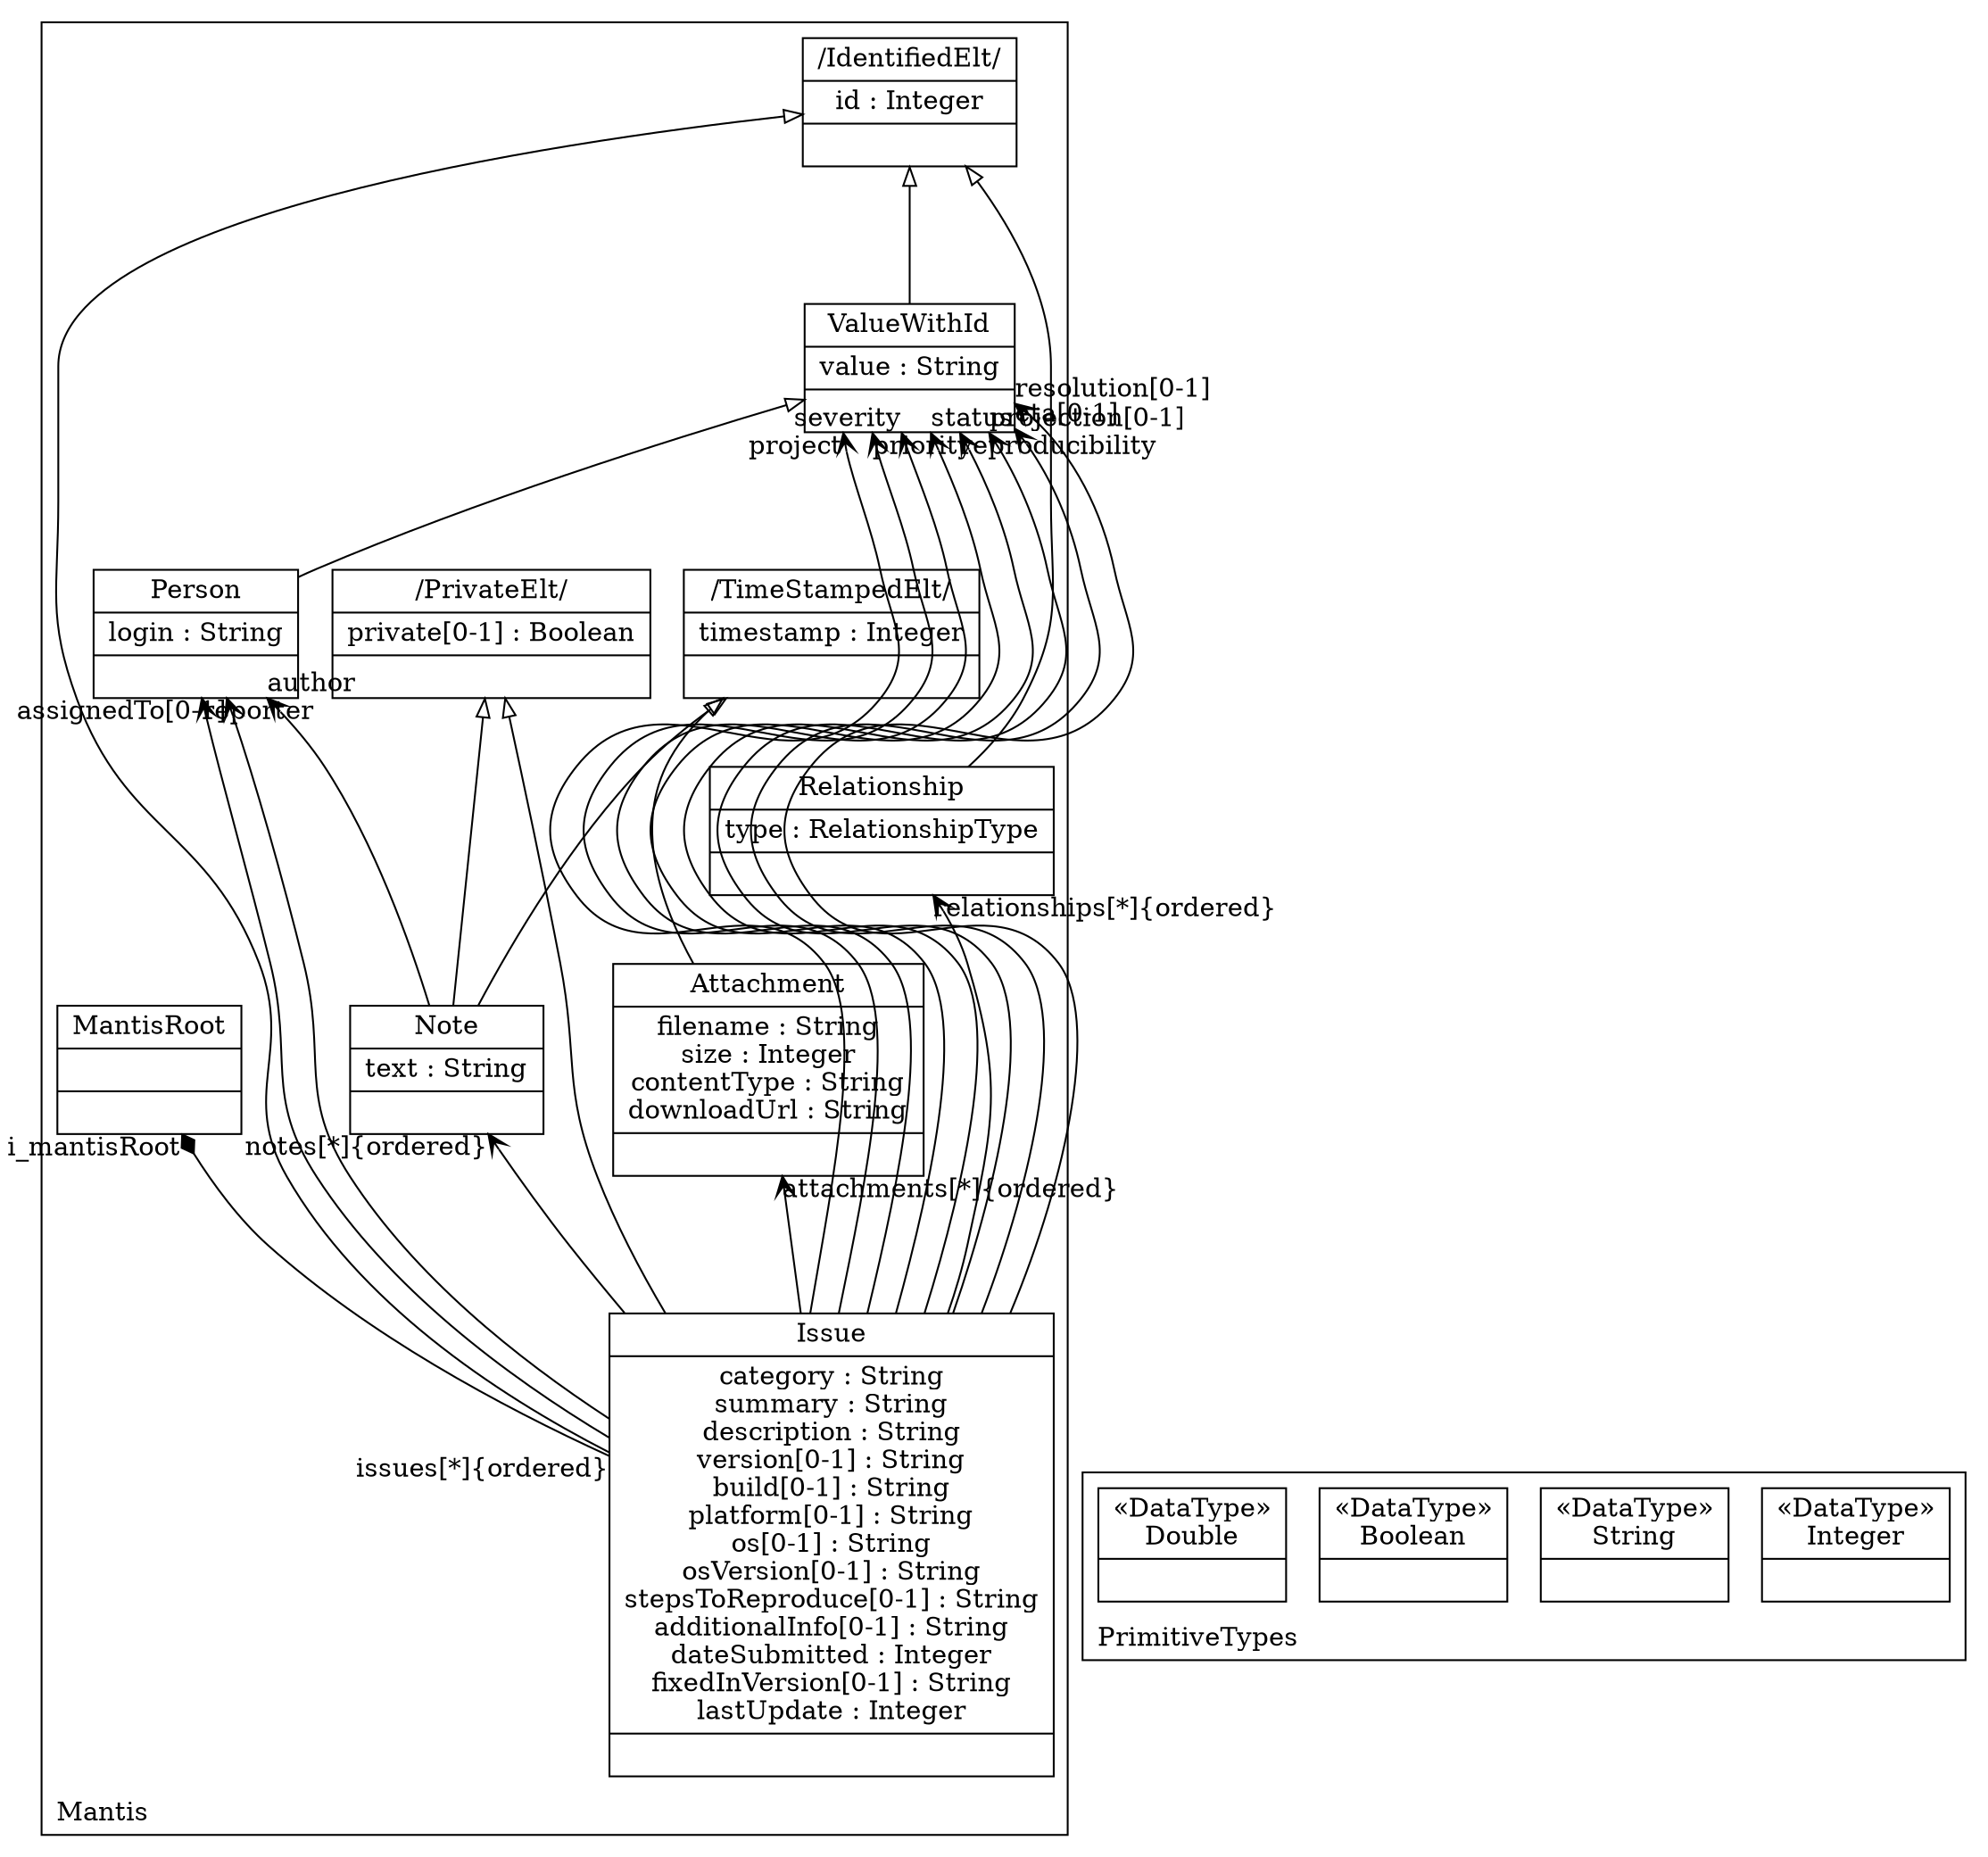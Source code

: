 digraph "KM3 Model in DOT" {
graph[rankdir=BT,labeljust=l,labelloc=t,nodeSep=0.75,compound=true];
 subgraph "cluster_Mantis"{
labelloc=t
color=black
label=Mantis
 node[shape=record];
MantisRoot[label="{MantisRoot| | }"]
;
 node[shape=record];
IdentifiedElt[label="{/IdentifiedElt/|id : Integer| }"]
;
 node[shape=record];
PrivateElt[label="{/PrivateElt/|private[0-1] : Boolean| }"]
;
 node[shape=record];
Issue[label="{Issue|category : String\nsummary : String\ndescription : String\nversion[0-1] : String\nbuild[0-1] : String\nplatform[0-1] : String\nos[0-1] : String\nosVersion[0-1] : String\nstepsToReproduce[0-1] : String\nadditionalInfo[0-1] : String\ndateSubmitted : Integer\nfixedInVersion[0-1] : String\nlastUpdate : Integer| }"]
 Issue->MantisRoot[arrowhead=diamond,arrowtail=none,headlabel="i_mantisRoot",taillabel="issues[*]{ordered}",group=MantisRoot,minlen=2,constraint=true,]
 Issue->ValueWithId[arrowhead=vee,arrowtail=diamond,headlabel="project",group=ValueWithId,minlen=2,constraint=true,]
 Issue->ValueWithId[arrowhead=vee,arrowtail=diamond,headlabel="priority",group=ValueWithId,minlen=2,constraint=true,]
 Issue->ValueWithId[arrowhead=vee,arrowtail=diamond,headlabel="severity",group=ValueWithId,minlen=2,constraint=true,]
 Issue->ValueWithId[arrowhead=vee,arrowtail=diamond,headlabel="status",group=ValueWithId,minlen=2,constraint=true,]
 Issue->Person[arrowhead=vee,arrowtail=diamond,headlabel="reporter",group=Person,minlen=2,constraint=true,]
 Issue->ValueWithId[arrowhead=vee,arrowtail=diamond,headlabel="reproducibility",group=ValueWithId,minlen=2,constraint=true,]
 Issue->Person[arrowhead=vee,arrowtail=diamond,headlabel="assignedTo[0-1]",group=Person,minlen=2,constraint=true,]
 Issue->ValueWithId[arrowhead=vee,arrowtail=diamond,headlabel="projection[0-1]",group=ValueWithId,minlen=2,constraint=true,]
 Issue->ValueWithId[arrowhead=vee,arrowtail=diamond,headlabel="eta[0-1]",group=ValueWithId,minlen=2,constraint=true,]
 Issue->ValueWithId[arrowhead=vee,arrowtail=diamond,headlabel="resolution[0-1]",group=ValueWithId,minlen=2,constraint=true,]
 Issue->Attachment[arrowhead=vee,arrowtail=diamond,headlabel="attachments[*]{ordered}",group=Attachment,minlen=2,constraint=true,]
 Issue->Relationship[arrowhead=vee,arrowtail=diamond,headlabel="relationships[*]{ordered}",group=Relationship,minlen=2,constraint=true,]
 Issue->Note[arrowhead=vee,arrowtail=diamond,headlabel="notes[*]{ordered}",group=Note,minlen=2,constraint=true,]
 Issue->IdentifiedElt[arrowhead=onormal,group=IdentifiedElt,minlen=2,constraint=true,]
 Issue->PrivateElt[arrowhead=onormal,group=PrivateElt,minlen=2,constraint=true,]
;
 node[shape=record];
ValueWithId[label="{ValueWithId|value : String| }"]
 ValueWithId->IdentifiedElt[arrowhead=onormal,group=IdentifiedElt,minlen=2,constraint=true,]
;
 node[shape=record];
Person[label="{Person|login : String| }"]
 Person->ValueWithId[arrowhead=onormal,group=ValueWithId,minlen=2,constraint=true,]
;
 node[shape=record];
Relationship[label="{Relationship|type : RelationshipType| }"]
 Relationship->IdentifiedElt[arrowhead=onormal,group=IdentifiedElt,minlen=2,constraint=true,]
;
 node[shape=record];
TimeStampedElt[label="{/TimeStampedElt/|timestamp : Integer| }"]
;
 node[shape=record];
Note[label="{Note|text : String| }"]
 Note->Person[arrowhead=vee,arrowtail=diamond,headlabel="author",group=Person,minlen=2,constraint=true,]
 Note->TimeStampedElt[arrowhead=onormal,group=TimeStampedElt,minlen=2,constraint=true,]
 Note->PrivateElt[arrowhead=onormal,group=PrivateElt,minlen=2,constraint=true,]
;
 node[shape=record];
Attachment[label="{Attachment|filename : String\nsize : Integer\ncontentType : String\ndownloadUrl : String| }"]
 Attachment->TimeStampedElt[arrowhead=onormal,group=TimeStampedElt,minlen=2,constraint=true,]
;

} subgraph "cluster_PrimitiveTypes"{
labelloc=t
color=black
label=PrimitiveTypes
 node[shape=record];
Integer[label="{&#171;DataType&#187;\nInteger|}"]
;
 node[shape=record];
String[label="{&#171;DataType&#187;\nString|}"]
;
 node[shape=record];
Boolean[label="{&#171;DataType&#187;\nBoolean|}"]
;
 node[shape=record];
Double[label="{&#171;DataType&#187;\nDouble|}"]
;

}
}